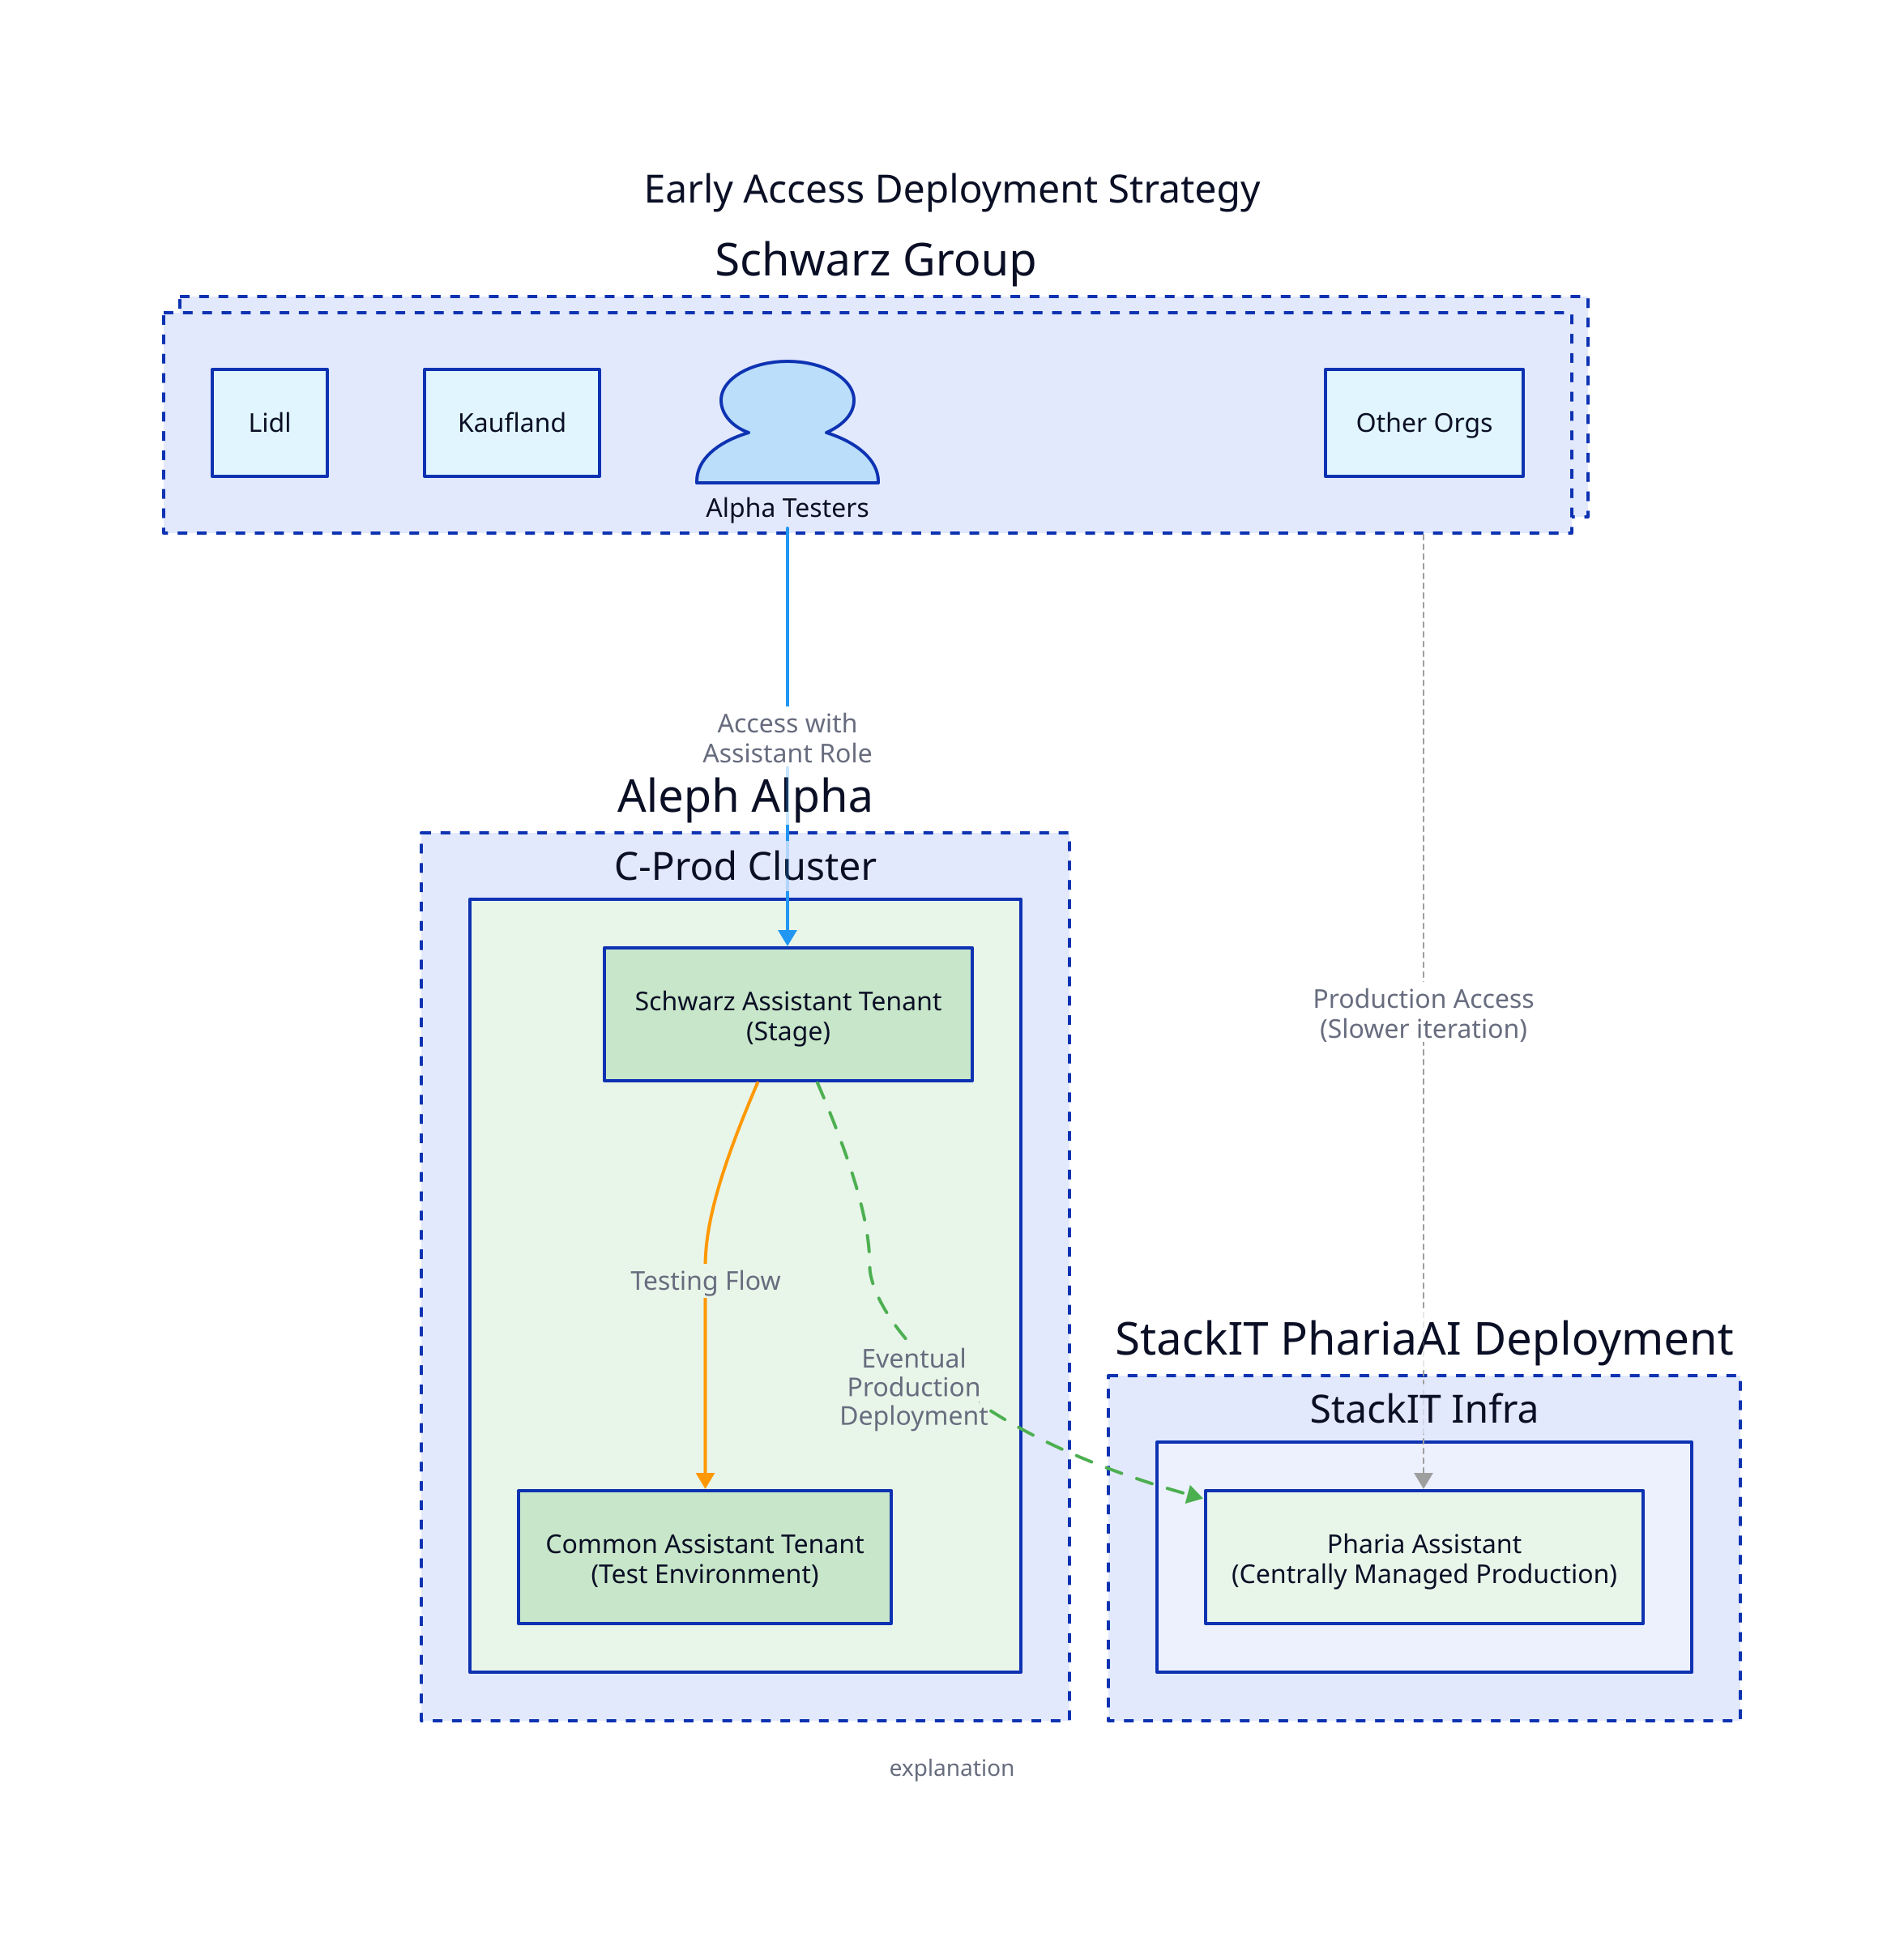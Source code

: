 title: "Early Access Deployment Strategy" {
  near: top-center
  shape: text
  style: {
    font-size: 24
    bold: true
  }
}

# Defining the main components
Schwarz Group: {
  shape: rectangle
  style.multiple: true
  style.stroke-dash: 3
  
  Lidl: {
    shape: rectangle
    style.fill: "#e1f5fe"
  }
  
  Kaufland: {
    shape: rectangle
    style.fill: "#e1f5fe"
  }
  
  "Other Orgs": {
    shape: rectangle
    style.fill: "#e1f5fe"
  }
  
  "Alpha Testers": {
    shape: person
    style.fill: "#bbdefb"
  }
}

"Aleph Alpha": {
  shape: rectangle
  style.stroke-dash: 3
  
  "C-Prod Cluster": {
    shape: rectangle
    style.fill: "#e8f5e9"
    
    "Schwarz Assistant Tenant": {
      shape: rectangle
      style.fill: "#c8e6c9"
      label: "Schwarz Assistant Tenant\n(Stage)"
    }
    
    "Common Tenant": {
      shape: rectangle
      style.fill: "#c8e6c9"
      label: "Common Assistant Tenant\n(Test Environment)"
    }
  }
}

"StackIT PhariaAI Deployment": {
  shape: rectangle
  style.stroke-dash: 3
  
  
 "StackIT Infra": {
  "StackIT": {
    shape: rectangle
    style.fill: "#e8f5e9"
    label: "Pharia Assistant \n(Centrally Managed Production)"
    }
 }
}


# Connections
Schwarz Group."Alpha Testers" -> "Aleph Alpha"."C-Prod Cluster"."Schwarz Assistant Tenant": {
  label: "Access with\nAssistant Role"
  style.stroke: "#2196f3"
  style.stroke-width: 2
}

"Aleph Alpha"."C-Prod Cluster"."Schwarz Assistant Tenant" -> "StackIT PhariaAI Deployment"."StackIT Infra"."StackIT": {
  label: "Eventual\nProduction\nDeployment"
  style.stroke: "#4caf50"
  style.stroke-dash: 5
}

Schwarz Group -> "StackIT PhariaAI Deployment"."StackIT Infra"."StackIT": {
  label: "Production Access\n(Slower iteration)"
  style.stroke: "#9e9e9e"
  style.stroke-width: 1
  style.stroke-dash: 3
}

"Aleph Alpha"."C-Prod Cluster"."Schwarz Assistant Tenant" -> "Aleph Alpha"."C-Prod Cluster"."Common Tenant": {
  label: "Testing Flow"
  style.stroke: "#ff9800"
}

# Add explanation
#explanation: |
#  Early Access Strategy:
#  - Bypass slower StackIT deployment process
#  - Deploy on Schwarz-specific tenant on C-prod cluster
#  - Alpha testers access with Assistant role only
#  - Enables faster iteration and testing
#  - C-prod Schwarz tenant acts as Stage environment
#  - Common tenant serves as test environment
#  - Central management by StackIT for production 
#  |

explanation: {
  shape: text
  style.font-size: 14
  style.italic: true
  near: bottom-center
}